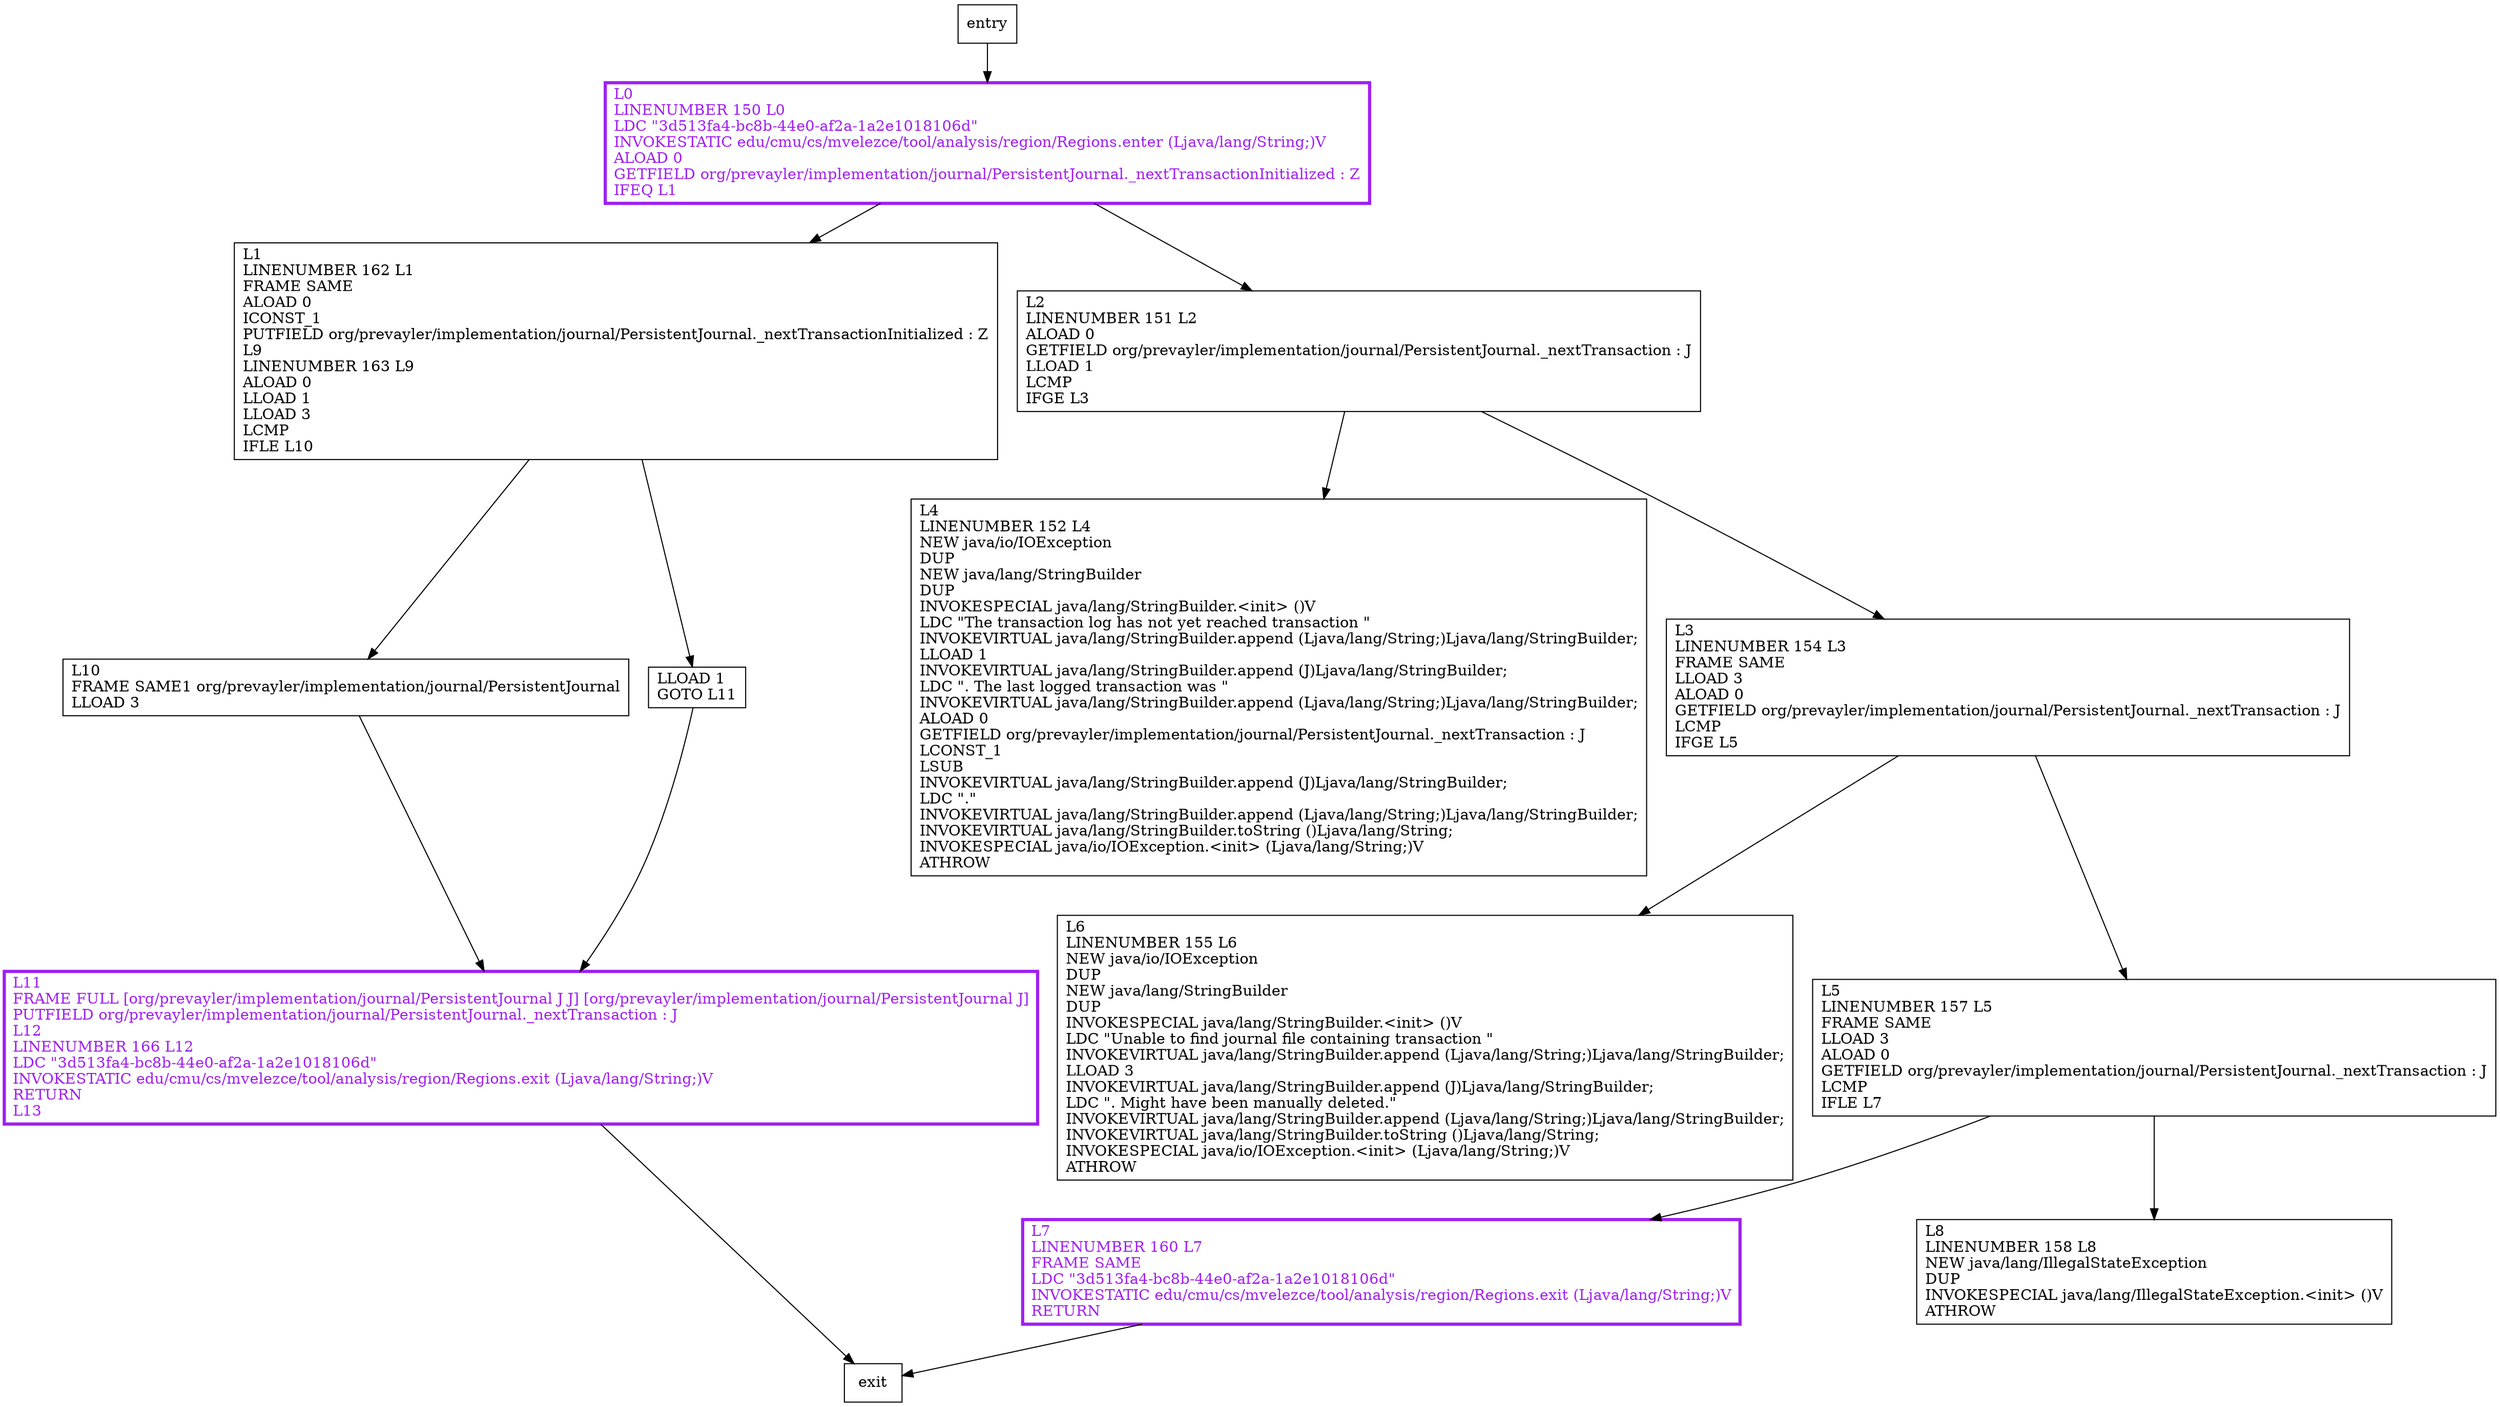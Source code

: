 digraph initializeNextTransaction {
node [shape=record];
1814827909 [label="L10\lFRAME SAME1 org/prevayler/implementation/journal/PersistentJournal\lLLOAD 3\l"];
41031373 [label="L4\lLINENUMBER 152 L4\lNEW java/io/IOException\lDUP\lNEW java/lang/StringBuilder\lDUP\lINVOKESPECIAL java/lang/StringBuilder.\<init\> ()V\lLDC \"The transaction log has not yet reached transaction \"\lINVOKEVIRTUAL java/lang/StringBuilder.append (Ljava/lang/String;)Ljava/lang/StringBuilder;\lLLOAD 1\lINVOKEVIRTUAL java/lang/StringBuilder.append (J)Ljava/lang/StringBuilder;\lLDC \". The last logged transaction was \"\lINVOKEVIRTUAL java/lang/StringBuilder.append (Ljava/lang/String;)Ljava/lang/StringBuilder;\lALOAD 0\lGETFIELD org/prevayler/implementation/journal/PersistentJournal._nextTransaction : J\lLCONST_1\lLSUB\lINVOKEVIRTUAL java/lang/StringBuilder.append (J)Ljava/lang/StringBuilder;\lLDC \".\"\lINVOKEVIRTUAL java/lang/StringBuilder.append (Ljava/lang/String;)Ljava/lang/StringBuilder;\lINVOKEVIRTUAL java/lang/StringBuilder.toString ()Ljava/lang/String;\lINVOKESPECIAL java/io/IOException.\<init\> (Ljava/lang/String;)V\lATHROW\l"];
2052435819 [label="L1\lLINENUMBER 162 L1\lFRAME SAME\lALOAD 0\lICONST_1\lPUTFIELD org/prevayler/implementation/journal/PersistentJournal._nextTransactionInitialized : Z\lL9\lLINENUMBER 163 L9\lALOAD 0\lLLOAD 1\lLLOAD 3\lLCMP\lIFLE L10\l"];
139947936 [label="L6\lLINENUMBER 155 L6\lNEW java/io/IOException\lDUP\lNEW java/lang/StringBuilder\lDUP\lINVOKESPECIAL java/lang/StringBuilder.\<init\> ()V\lLDC \"Unable to find journal file containing transaction \"\lINVOKEVIRTUAL java/lang/StringBuilder.append (Ljava/lang/String;)Ljava/lang/StringBuilder;\lLLOAD 3\lINVOKEVIRTUAL java/lang/StringBuilder.append (J)Ljava/lang/StringBuilder;\lLDC \". Might have been manually deleted.\"\lINVOKEVIRTUAL java/lang/StringBuilder.append (Ljava/lang/String;)Ljava/lang/StringBuilder;\lINVOKEVIRTUAL java/lang/StringBuilder.toString ()Ljava/lang/String;\lINVOKESPECIAL java/io/IOException.\<init\> (Ljava/lang/String;)V\lATHROW\l"];
1227264471 [label="L3\lLINENUMBER 154 L3\lFRAME SAME\lLLOAD 3\lALOAD 0\lGETFIELD org/prevayler/implementation/journal/PersistentJournal._nextTransaction : J\lLCMP\lIFGE L5\l"];
1971519316 [label="L7\lLINENUMBER 160 L7\lFRAME SAME\lLDC \"3d513fa4-bc8b-44e0-af2a-1a2e1018106d\"\lINVOKESTATIC edu/cmu/cs/mvelezce/tool/analysis/region/Regions.exit (Ljava/lang/String;)V\lRETURN\l"];
1733581655 [label="L8\lLINENUMBER 158 L8\lNEW java/lang/IllegalStateException\lDUP\lINVOKESPECIAL java/lang/IllegalStateException.\<init\> ()V\lATHROW\l"];
1435229983 [label="L5\lLINENUMBER 157 L5\lFRAME SAME\lLLOAD 3\lALOAD 0\lGETFIELD org/prevayler/implementation/journal/PersistentJournal._nextTransaction : J\lLCMP\lIFLE L7\l"];
1034909474 [label="L11\lFRAME FULL [org/prevayler/implementation/journal/PersistentJournal J J] [org/prevayler/implementation/journal/PersistentJournal J]\lPUTFIELD org/prevayler/implementation/journal/PersistentJournal._nextTransaction : J\lL12\lLINENUMBER 166 L12\lLDC \"3d513fa4-bc8b-44e0-af2a-1a2e1018106d\"\lINVOKESTATIC edu/cmu/cs/mvelezce/tool/analysis/region/Regions.exit (Ljava/lang/String;)V\lRETURN\lL13\l"];
2027317551 [label="L0\lLINENUMBER 150 L0\lLDC \"3d513fa4-bc8b-44e0-af2a-1a2e1018106d\"\lINVOKESTATIC edu/cmu/cs/mvelezce/tool/analysis/region/Regions.enter (Ljava/lang/String;)V\lALOAD 0\lGETFIELD org/prevayler/implementation/journal/PersistentJournal._nextTransactionInitialized : Z\lIFEQ L1\l"];
1033638837 [label="L2\lLINENUMBER 151 L2\lALOAD 0\lGETFIELD org/prevayler/implementation/journal/PersistentJournal._nextTransaction : J\lLLOAD 1\lLCMP\lIFGE L3\l"];
1597328335 [label="LLOAD 1\lGOTO L11\l"];
entry;
exit;
1814827909 -> 1034909474;
2052435819 -> 1814827909;
2052435819 -> 1597328335;
1227264471 -> 139947936;
1227264471 -> 1435229983;
1971519316 -> exit;
1435229983 -> 1971519316;
1435229983 -> 1733581655;
1034909474 -> exit;
2027317551 -> 2052435819;
2027317551 -> 1033638837;
1033638837 -> 41031373;
1033638837 -> 1227264471;
1597328335 -> 1034909474;
entry -> 2027317551;
1971519316[fontcolor="purple", penwidth=3, color="purple"];
1034909474[fontcolor="purple", penwidth=3, color="purple"];
2027317551[fontcolor="purple", penwidth=3, color="purple"];
}
